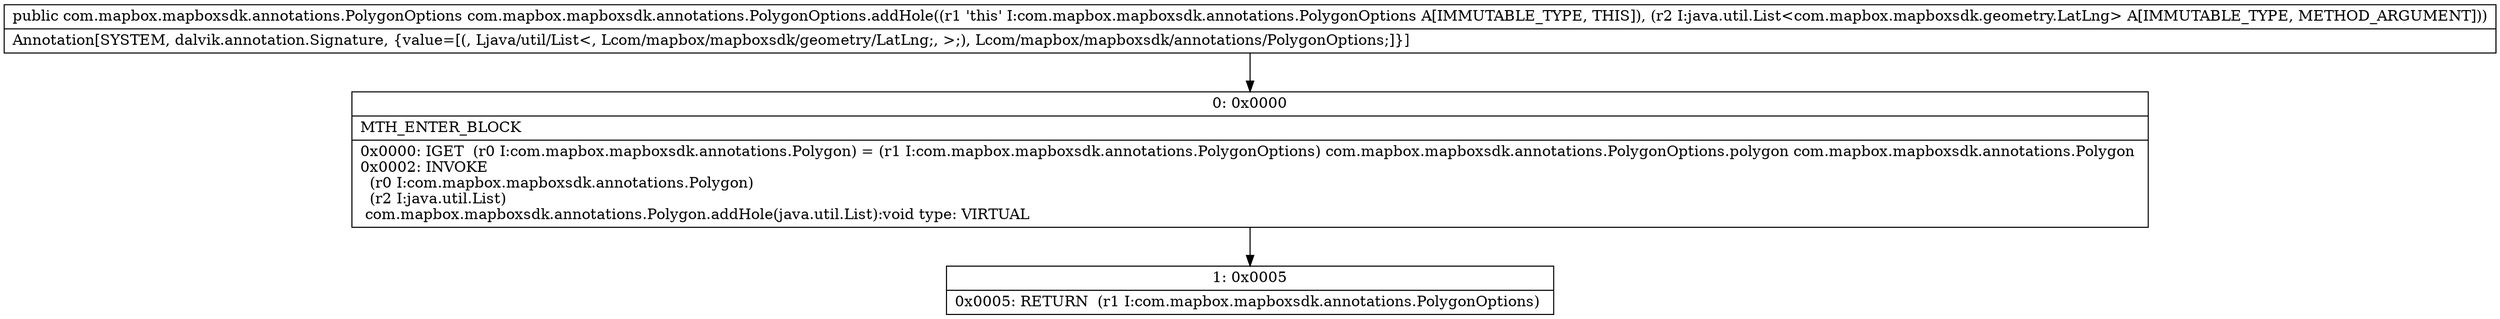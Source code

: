 digraph "CFG forcom.mapbox.mapboxsdk.annotations.PolygonOptions.addHole(Ljava\/util\/List;)Lcom\/mapbox\/mapboxsdk\/annotations\/PolygonOptions;" {
Node_0 [shape=record,label="{0\:\ 0x0000|MTH_ENTER_BLOCK\l|0x0000: IGET  (r0 I:com.mapbox.mapboxsdk.annotations.Polygon) = (r1 I:com.mapbox.mapboxsdk.annotations.PolygonOptions) com.mapbox.mapboxsdk.annotations.PolygonOptions.polygon com.mapbox.mapboxsdk.annotations.Polygon \l0x0002: INVOKE  \l  (r0 I:com.mapbox.mapboxsdk.annotations.Polygon)\l  (r2 I:java.util.List)\l com.mapbox.mapboxsdk.annotations.Polygon.addHole(java.util.List):void type: VIRTUAL \l}"];
Node_1 [shape=record,label="{1\:\ 0x0005|0x0005: RETURN  (r1 I:com.mapbox.mapboxsdk.annotations.PolygonOptions) \l}"];
MethodNode[shape=record,label="{public com.mapbox.mapboxsdk.annotations.PolygonOptions com.mapbox.mapboxsdk.annotations.PolygonOptions.addHole((r1 'this' I:com.mapbox.mapboxsdk.annotations.PolygonOptions A[IMMUTABLE_TYPE, THIS]), (r2 I:java.util.List\<com.mapbox.mapboxsdk.geometry.LatLng\> A[IMMUTABLE_TYPE, METHOD_ARGUMENT]))  | Annotation[SYSTEM, dalvik.annotation.Signature, \{value=[(, Ljava\/util\/List\<, Lcom\/mapbox\/mapboxsdk\/geometry\/LatLng;, \>;), Lcom\/mapbox\/mapboxsdk\/annotations\/PolygonOptions;]\}]\l}"];
MethodNode -> Node_0;
Node_0 -> Node_1;
}

